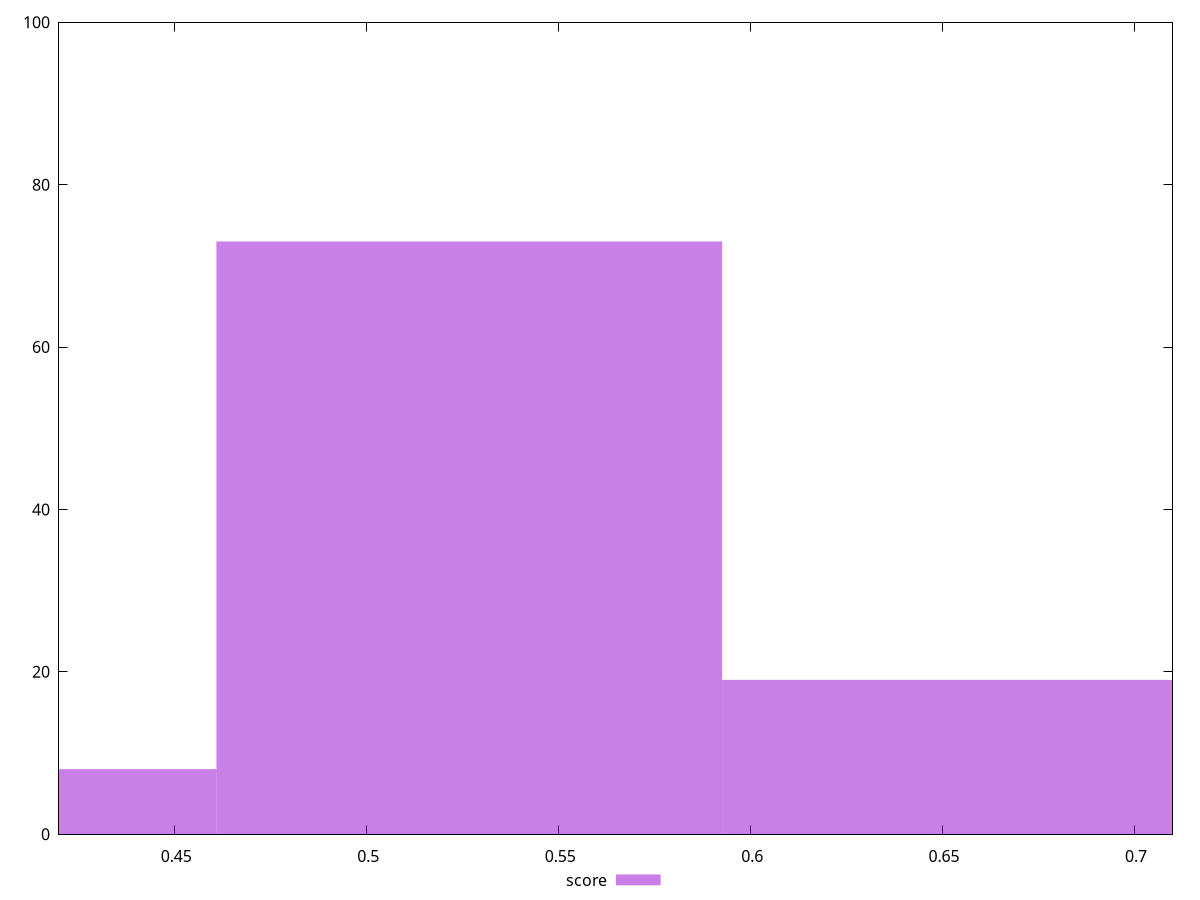 reset

$score <<EOF
0.3951376897606945 8
0.5268502530142594 73
0.6585628162678242 19
EOF

set key outside below
set boxwidth 0.13171256325356484
set xrange [0.42:0.71]
set yrange [0:100]
set trange [0:100]
set style fill transparent solid 0.5 noborder
set terminal svg size 640, 490 enhanced background rgb 'white'
set output "report_00013_2021-02-09T12-04-24.940Z/uses-http2/samples/pages+cached+noadtech+nomedia+nocss/score/histogram.svg"

plot $score title "score" with boxes

reset
